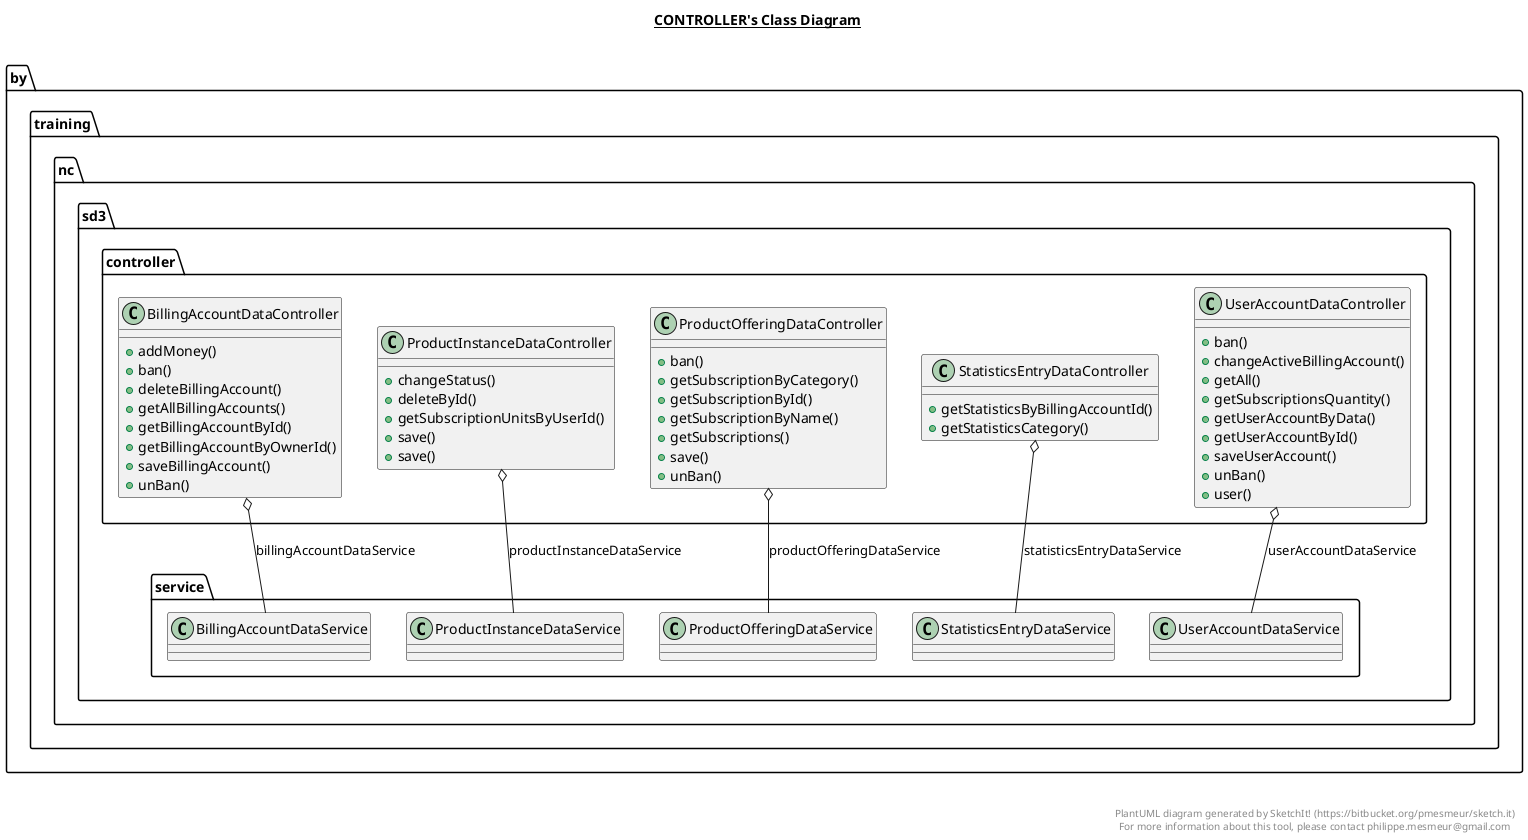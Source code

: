 @startuml

title __CONTROLLER's Class Diagram__\n

  namespace by.training.nc.sd3 {
    namespace controller {
      class by.training.nc.sd3.controller.BillingAccountDataController {
          + addMoney()
          + ban()
          + deleteBillingAccount()
          + getAllBillingAccounts()
          + getBillingAccountById()
          + getBillingAccountByOwnerId()
          + saveBillingAccount()
          + unBan()
      }
    }
  }
  

  namespace by.training.nc.sd3 {
    namespace controller {
      class by.training.nc.sd3.controller.ProductInstanceDataController {
          + changeStatus()
          + deleteById()
          + getSubscriptionUnitsByUserId()
          + save()
          + save()
      }
    }
  }
  

  namespace by.training.nc.sd3 {
    namespace controller {
      class by.training.nc.sd3.controller.ProductOfferingDataController {
          + ban()
          + getSubscriptionByCategory()
          + getSubscriptionById()
          + getSubscriptionByName()
          + getSubscriptions()
          + save()
          + unBan()
      }
    }
  }
  

  namespace by.training.nc.sd3 {
    namespace controller {
      class by.training.nc.sd3.controller.StatisticsEntryDataController {
          + getStatisticsByBillingAccountId()
          + getStatisticsCategory()
      }
    }
  }
  

  namespace by.training.nc.sd3 {
    namespace controller {
      class by.training.nc.sd3.controller.UserAccountDataController {
          + ban()
          + changeActiveBillingAccount()
          + getAll()
          + getSubscriptionsQuantity()
          + getUserAccountByData()
          + getUserAccountById()
          + saveUserAccount()
          + unBan()
          + user()
      }
    }
  }
  

  by.training.nc.sd3.controller.BillingAccountDataController o-- by.training.nc.sd3.service.BillingAccountDataService : billingAccountDataService
  by.training.nc.sd3.controller.ProductInstanceDataController o-- by.training.nc.sd3.service.ProductInstanceDataService : productInstanceDataService
  by.training.nc.sd3.controller.ProductOfferingDataController o-- by.training.nc.sd3.service.ProductOfferingDataService : productOfferingDataService
  by.training.nc.sd3.controller.StatisticsEntryDataController o-- by.training.nc.sd3.service.StatisticsEntryDataService : statisticsEntryDataService
  by.training.nc.sd3.controller.UserAccountDataController o-- by.training.nc.sd3.service.UserAccountDataService : userAccountDataService


right footer


PlantUML diagram generated by SketchIt! (https://bitbucket.org/pmesmeur/sketch.it)
For more information about this tool, please contact philippe.mesmeur@gmail.com
endfooter

@enduml
